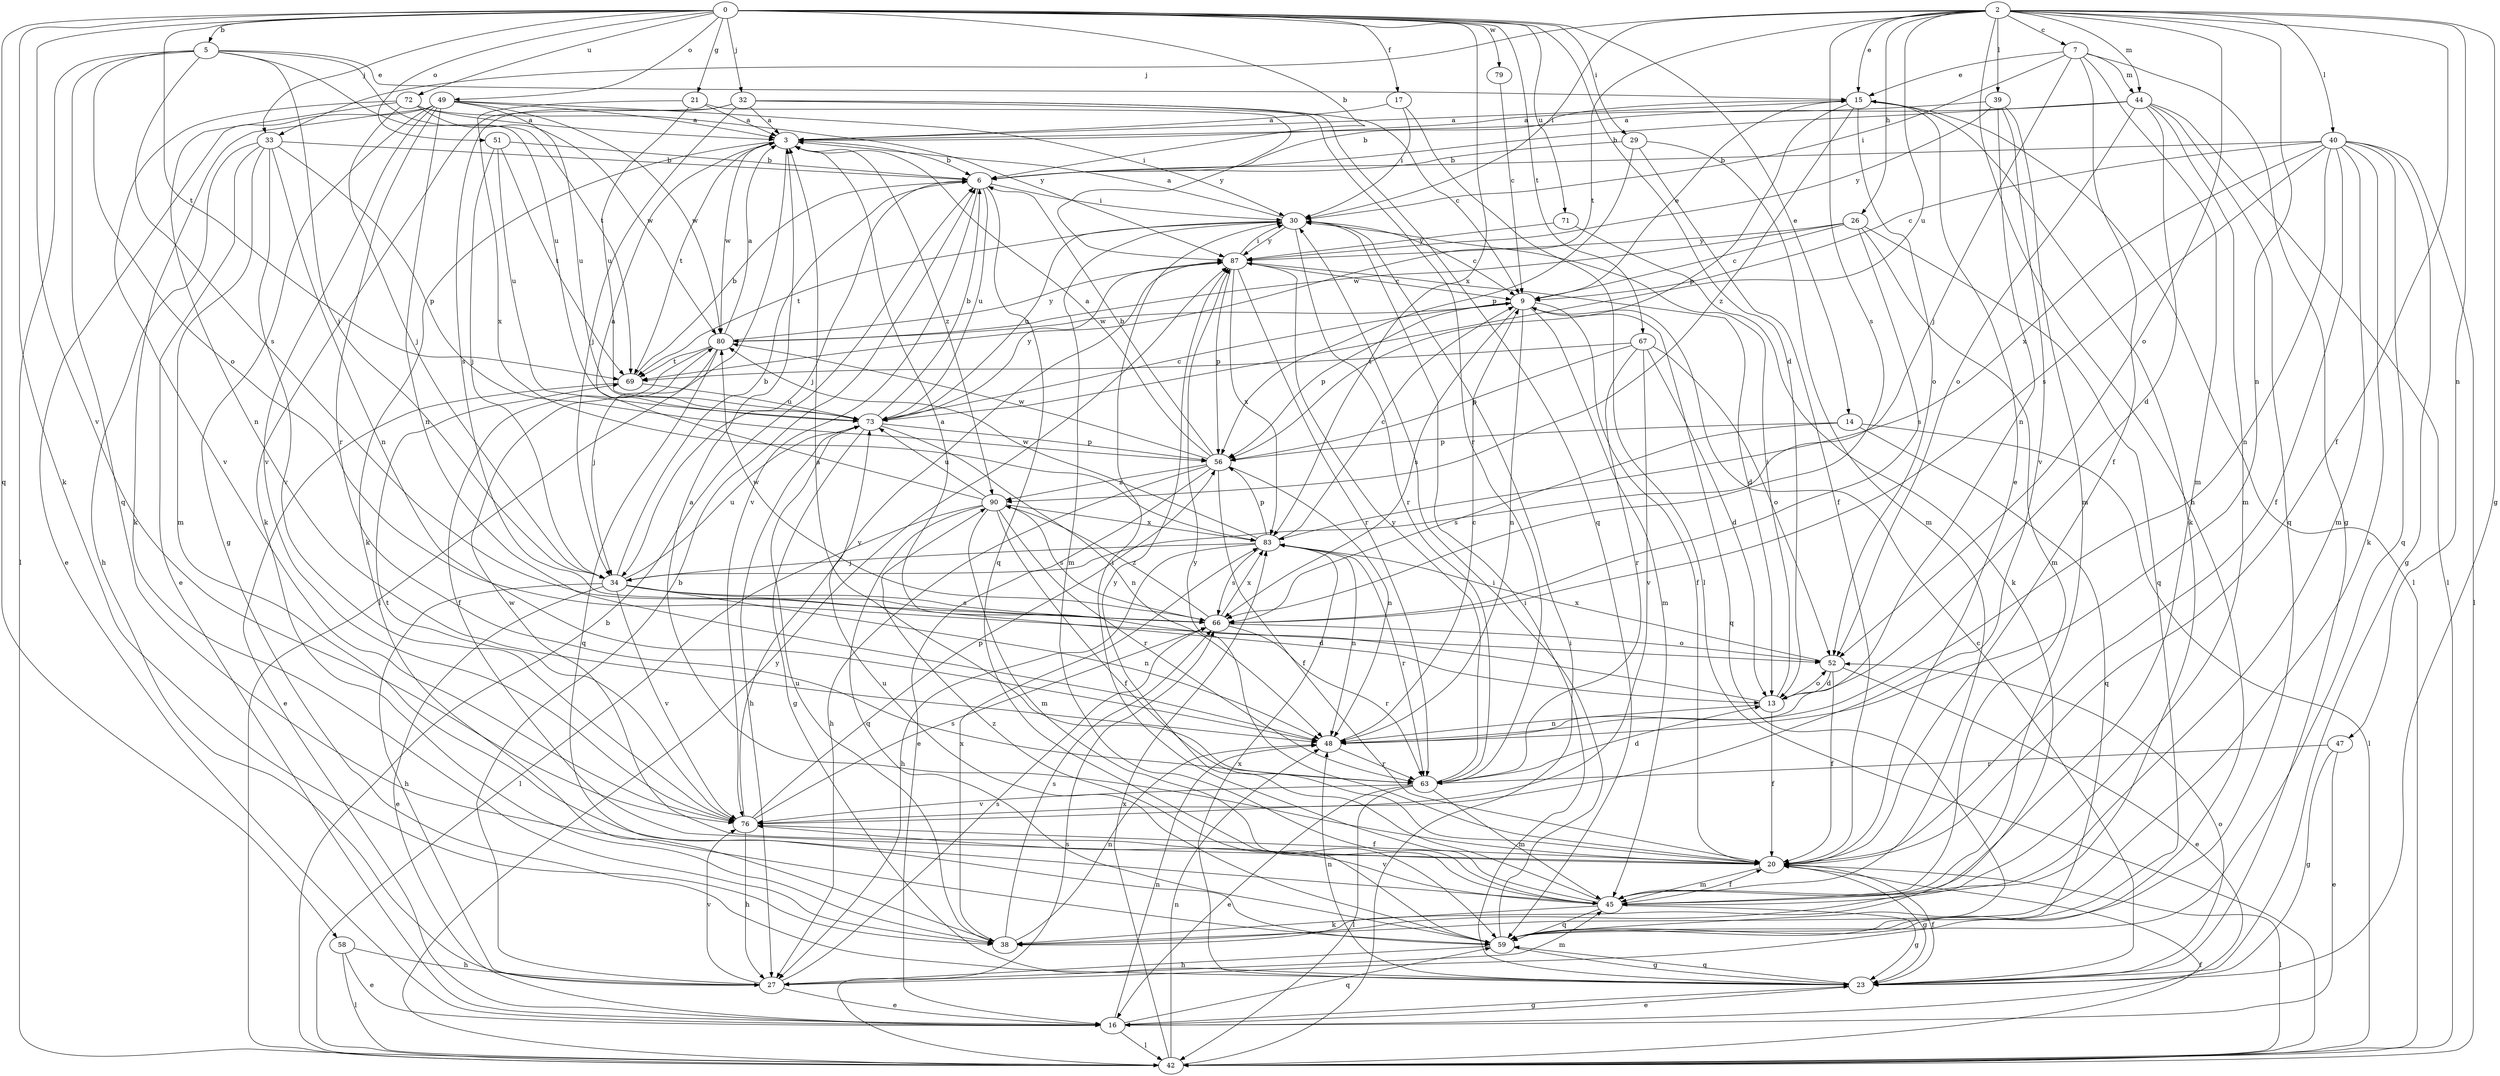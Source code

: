 strict digraph  {
0;
2;
3;
5;
6;
7;
9;
13;
14;
15;
16;
17;
20;
21;
23;
26;
27;
29;
30;
32;
33;
34;
38;
39;
40;
42;
44;
45;
47;
48;
49;
51;
52;
56;
58;
59;
63;
66;
67;
69;
71;
72;
73;
76;
79;
80;
83;
87;
90;
0 -> 5  [label=b];
0 -> 6  [label=b];
0 -> 13  [label=d];
0 -> 14  [label=e];
0 -> 17  [label=f];
0 -> 21  [label=g];
0 -> 29  [label=i];
0 -> 32  [label=j];
0 -> 33  [label=j];
0 -> 38  [label=k];
0 -> 49  [label=o];
0 -> 51  [label=o];
0 -> 58  [label=q];
0 -> 67  [label=t];
0 -> 69  [label=t];
0 -> 71  [label=u];
0 -> 72  [label=u];
0 -> 76  [label=v];
0 -> 79  [label=w];
0 -> 83  [label=x];
2 -> 7  [label=c];
2 -> 15  [label=e];
2 -> 20  [label=f];
2 -> 23  [label=g];
2 -> 26  [label=h];
2 -> 27  [label=h];
2 -> 30  [label=i];
2 -> 33  [label=j];
2 -> 39  [label=l];
2 -> 40  [label=l];
2 -> 44  [label=m];
2 -> 47  [label=n];
2 -> 48  [label=n];
2 -> 52  [label=o];
2 -> 66  [label=s];
2 -> 69  [label=t];
2 -> 73  [label=u];
3 -> 6  [label=b];
3 -> 38  [label=k];
3 -> 42  [label=l];
3 -> 69  [label=t];
3 -> 80  [label=w];
3 -> 90  [label=z];
5 -> 15  [label=e];
5 -> 34  [label=j];
5 -> 42  [label=l];
5 -> 52  [label=o];
5 -> 59  [label=q];
5 -> 66  [label=s];
5 -> 69  [label=t];
5 -> 73  [label=u];
6 -> 30  [label=i];
6 -> 34  [label=j];
6 -> 59  [label=q];
6 -> 73  [label=u];
6 -> 76  [label=v];
7 -> 15  [label=e];
7 -> 20  [label=f];
7 -> 23  [label=g];
7 -> 30  [label=i];
7 -> 34  [label=j];
7 -> 44  [label=m];
7 -> 45  [label=m];
9 -> 15  [label=e];
9 -> 20  [label=f];
9 -> 45  [label=m];
9 -> 48  [label=n];
9 -> 56  [label=p];
9 -> 59  [label=q];
9 -> 66  [label=s];
9 -> 80  [label=w];
13 -> 3  [label=a];
13 -> 20  [label=f];
13 -> 30  [label=i];
13 -> 48  [label=n];
13 -> 52  [label=o];
14 -> 42  [label=l];
14 -> 56  [label=p];
14 -> 59  [label=q];
14 -> 66  [label=s];
15 -> 3  [label=a];
15 -> 6  [label=b];
15 -> 38  [label=k];
15 -> 42  [label=l];
15 -> 52  [label=o];
15 -> 56  [label=p];
15 -> 90  [label=z];
16 -> 23  [label=g];
16 -> 42  [label=l];
16 -> 48  [label=n];
16 -> 59  [label=q];
17 -> 3  [label=a];
17 -> 30  [label=i];
17 -> 42  [label=l];
20 -> 3  [label=a];
20 -> 15  [label=e];
20 -> 23  [label=g];
20 -> 42  [label=l];
20 -> 45  [label=m];
20 -> 80  [label=w];
20 -> 87  [label=y];
21 -> 3  [label=a];
21 -> 73  [label=u];
21 -> 83  [label=x];
21 -> 87  [label=y];
23 -> 9  [label=c];
23 -> 16  [label=e];
23 -> 20  [label=f];
23 -> 30  [label=i];
23 -> 48  [label=n];
23 -> 52  [label=o];
23 -> 59  [label=q];
23 -> 83  [label=x];
26 -> 9  [label=c];
26 -> 45  [label=m];
26 -> 59  [label=q];
26 -> 66  [label=s];
26 -> 80  [label=w];
26 -> 87  [label=y];
27 -> 6  [label=b];
27 -> 16  [label=e];
27 -> 45  [label=m];
27 -> 66  [label=s];
27 -> 76  [label=v];
29 -> 6  [label=b];
29 -> 20  [label=f];
29 -> 45  [label=m];
29 -> 56  [label=p];
30 -> 3  [label=a];
30 -> 9  [label=c];
30 -> 45  [label=m];
30 -> 63  [label=r];
30 -> 69  [label=t];
30 -> 73  [label=u];
30 -> 87  [label=y];
32 -> 3  [label=a];
32 -> 9  [label=c];
32 -> 34  [label=j];
32 -> 38  [label=k];
32 -> 59  [label=q];
32 -> 63  [label=r];
32 -> 66  [label=s];
33 -> 6  [label=b];
33 -> 16  [label=e];
33 -> 27  [label=h];
33 -> 45  [label=m];
33 -> 48  [label=n];
33 -> 56  [label=p];
33 -> 76  [label=v];
34 -> 6  [label=b];
34 -> 13  [label=d];
34 -> 16  [label=e];
34 -> 27  [label=h];
34 -> 48  [label=n];
34 -> 66  [label=s];
34 -> 73  [label=u];
34 -> 76  [label=v];
38 -> 48  [label=n];
38 -> 66  [label=s];
38 -> 73  [label=u];
38 -> 83  [label=x];
39 -> 3  [label=a];
39 -> 45  [label=m];
39 -> 48  [label=n];
39 -> 76  [label=v];
39 -> 87  [label=y];
40 -> 6  [label=b];
40 -> 9  [label=c];
40 -> 20  [label=f];
40 -> 23  [label=g];
40 -> 38  [label=k];
40 -> 42  [label=l];
40 -> 45  [label=m];
40 -> 48  [label=n];
40 -> 59  [label=q];
40 -> 66  [label=s];
40 -> 83  [label=x];
42 -> 6  [label=b];
42 -> 20  [label=f];
42 -> 30  [label=i];
42 -> 48  [label=n];
42 -> 66  [label=s];
42 -> 83  [label=x];
42 -> 87  [label=y];
44 -> 3  [label=a];
44 -> 6  [label=b];
44 -> 13  [label=d];
44 -> 42  [label=l];
44 -> 45  [label=m];
44 -> 52  [label=o];
44 -> 59  [label=q];
45 -> 20  [label=f];
45 -> 23  [label=g];
45 -> 30  [label=i];
45 -> 38  [label=k];
45 -> 59  [label=q];
45 -> 76  [label=v];
45 -> 87  [label=y];
47 -> 16  [label=e];
47 -> 23  [label=g];
47 -> 63  [label=r];
48 -> 9  [label=c];
48 -> 63  [label=r];
49 -> 3  [label=a];
49 -> 16  [label=e];
49 -> 23  [label=g];
49 -> 30  [label=i];
49 -> 38  [label=k];
49 -> 48  [label=n];
49 -> 63  [label=r];
49 -> 73  [label=u];
49 -> 76  [label=v];
49 -> 80  [label=w];
51 -> 6  [label=b];
51 -> 34  [label=j];
51 -> 69  [label=t];
51 -> 73  [label=u];
52 -> 13  [label=d];
52 -> 16  [label=e];
52 -> 20  [label=f];
52 -> 83  [label=x];
56 -> 3  [label=a];
56 -> 6  [label=b];
56 -> 16  [label=e];
56 -> 20  [label=f];
56 -> 27  [label=h];
56 -> 48  [label=n];
56 -> 80  [label=w];
56 -> 90  [label=z];
58 -> 16  [label=e];
58 -> 27  [label=h];
58 -> 42  [label=l];
59 -> 23  [label=g];
59 -> 27  [label=h];
59 -> 30  [label=i];
59 -> 73  [label=u];
59 -> 90  [label=z];
63 -> 3  [label=a];
63 -> 13  [label=d];
63 -> 16  [label=e];
63 -> 42  [label=l];
63 -> 45  [label=m];
63 -> 76  [label=v];
63 -> 87  [label=y];
66 -> 52  [label=o];
66 -> 63  [label=r];
66 -> 80  [label=w];
66 -> 83  [label=x];
66 -> 90  [label=z];
67 -> 13  [label=d];
67 -> 52  [label=o];
67 -> 56  [label=p];
67 -> 63  [label=r];
67 -> 69  [label=t];
67 -> 76  [label=v];
69 -> 6  [label=b];
69 -> 16  [label=e];
69 -> 73  [label=u];
71 -> 38  [label=k];
71 -> 87  [label=y];
72 -> 3  [label=a];
72 -> 34  [label=j];
72 -> 48  [label=n];
72 -> 76  [label=v];
72 -> 80  [label=w];
72 -> 87  [label=y];
73 -> 6  [label=b];
73 -> 9  [label=c];
73 -> 23  [label=g];
73 -> 27  [label=h];
73 -> 48  [label=n];
73 -> 56  [label=p];
73 -> 87  [label=y];
76 -> 20  [label=f];
76 -> 27  [label=h];
76 -> 56  [label=p];
76 -> 66  [label=s];
76 -> 69  [label=t];
76 -> 87  [label=y];
79 -> 9  [label=c];
80 -> 3  [label=a];
80 -> 20  [label=f];
80 -> 34  [label=j];
80 -> 59  [label=q];
80 -> 69  [label=t];
80 -> 87  [label=y];
83 -> 9  [label=c];
83 -> 27  [label=h];
83 -> 34  [label=j];
83 -> 48  [label=n];
83 -> 56  [label=p];
83 -> 63  [label=r];
83 -> 66  [label=s];
83 -> 80  [label=w];
87 -> 9  [label=c];
87 -> 13  [label=d];
87 -> 30  [label=i];
87 -> 56  [label=p];
87 -> 63  [label=r];
87 -> 83  [label=x];
90 -> 3  [label=a];
90 -> 20  [label=f];
90 -> 42  [label=l];
90 -> 45  [label=m];
90 -> 59  [label=q];
90 -> 63  [label=r];
90 -> 66  [label=s];
90 -> 73  [label=u];
90 -> 83  [label=x];
}
